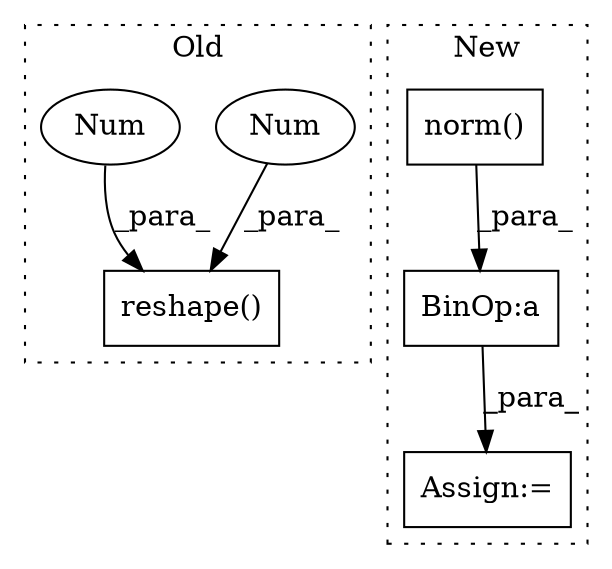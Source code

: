 digraph G {
subgraph cluster0 {
1 [label="reshape()" a="75" s="839,874" l="29,1" shape="box"];
3 [label="Num" a="76" s="871" l="3" shape="ellipse"];
6 [label="Num" a="76" s="868" l="1" shape="ellipse"];
label = "Old";
style="dotted";
}
subgraph cluster1 {
2 [label="norm()" a="75" s="894,910" l="11,21" shape="box"];
4 [label="Assign:=" a="68" s="948" l="3" shape="box"];
5 [label="BinOp:a" a="82" s="891" l="3" shape="box"];
label = "New";
style="dotted";
}
2 -> 5 [label="_para_"];
3 -> 1 [label="_para_"];
5 -> 4 [label="_para_"];
6 -> 1 [label="_para_"];
}